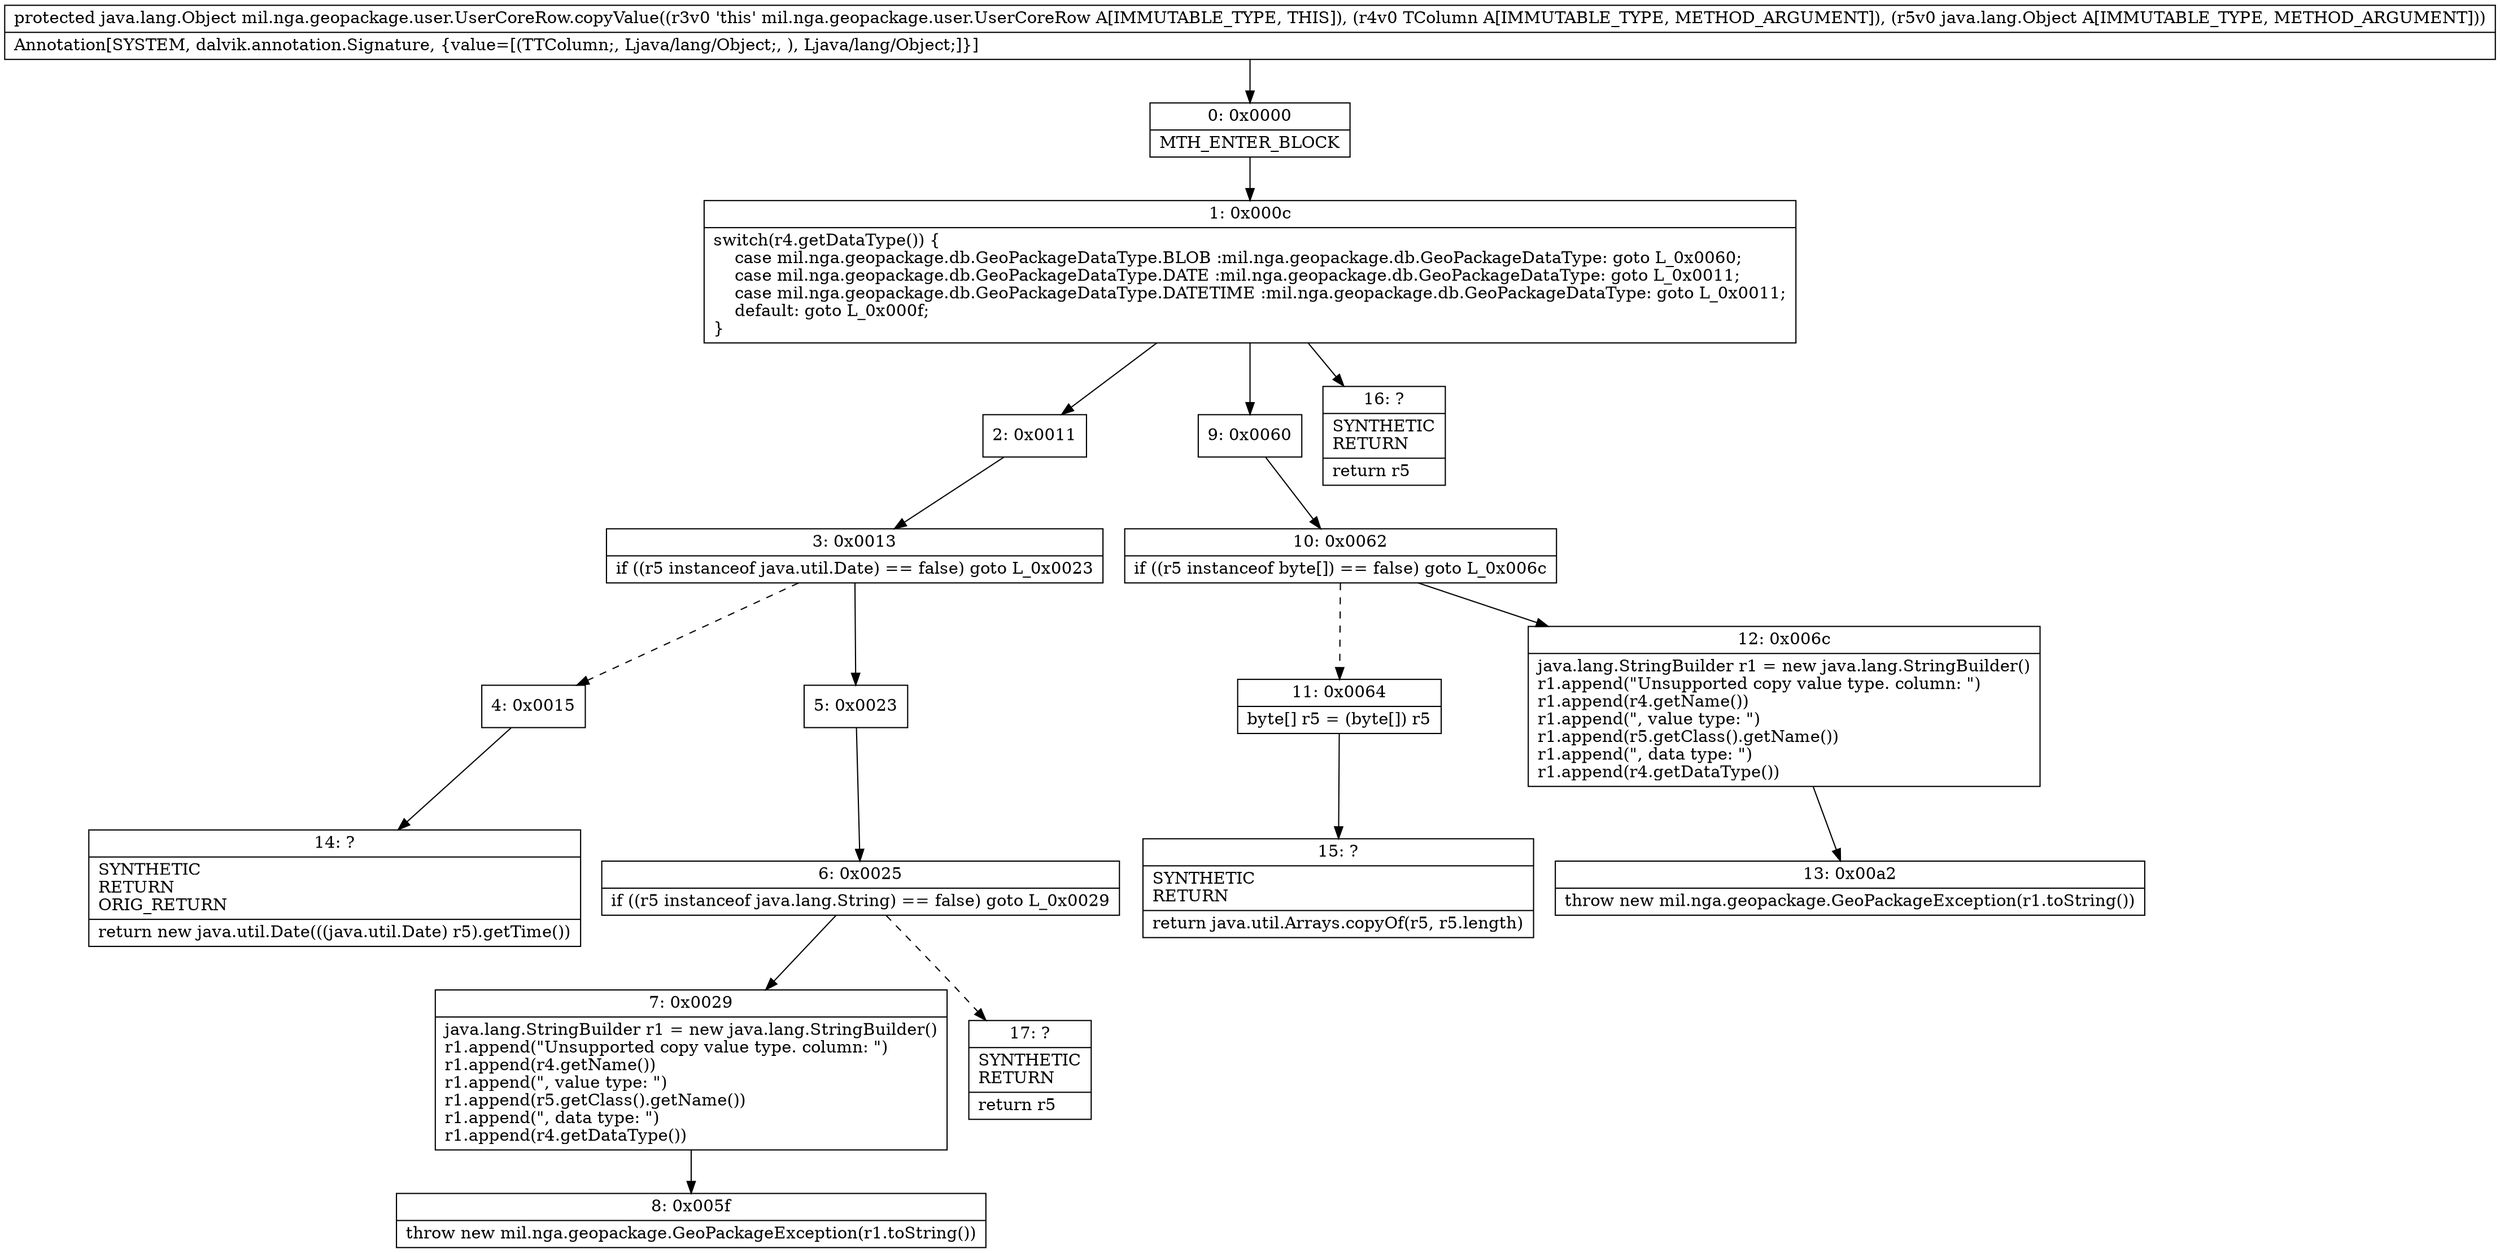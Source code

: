 digraph "CFG formil.nga.geopackage.user.UserCoreRow.copyValue(Lmil\/nga\/geopackage\/user\/UserColumn;Ljava\/lang\/Object;)Ljava\/lang\/Object;" {
Node_0 [shape=record,label="{0\:\ 0x0000|MTH_ENTER_BLOCK\l}"];
Node_1 [shape=record,label="{1\:\ 0x000c|switch(r4.getDataType()) \{\l    case mil.nga.geopackage.db.GeoPackageDataType.BLOB :mil.nga.geopackage.db.GeoPackageDataType: goto L_0x0060;\l    case mil.nga.geopackage.db.GeoPackageDataType.DATE :mil.nga.geopackage.db.GeoPackageDataType: goto L_0x0011;\l    case mil.nga.geopackage.db.GeoPackageDataType.DATETIME :mil.nga.geopackage.db.GeoPackageDataType: goto L_0x0011;\l    default: goto L_0x000f;\l\}\l}"];
Node_2 [shape=record,label="{2\:\ 0x0011}"];
Node_3 [shape=record,label="{3\:\ 0x0013|if ((r5 instanceof java.util.Date) == false) goto L_0x0023\l}"];
Node_4 [shape=record,label="{4\:\ 0x0015}"];
Node_5 [shape=record,label="{5\:\ 0x0023}"];
Node_6 [shape=record,label="{6\:\ 0x0025|if ((r5 instanceof java.lang.String) == false) goto L_0x0029\l}"];
Node_7 [shape=record,label="{7\:\ 0x0029|java.lang.StringBuilder r1 = new java.lang.StringBuilder()\lr1.append(\"Unsupported copy value type. column: \")\lr1.append(r4.getName())\lr1.append(\", value type: \")\lr1.append(r5.getClass().getName())\lr1.append(\", data type: \")\lr1.append(r4.getDataType())\l}"];
Node_8 [shape=record,label="{8\:\ 0x005f|throw new mil.nga.geopackage.GeoPackageException(r1.toString())\l}"];
Node_9 [shape=record,label="{9\:\ 0x0060}"];
Node_10 [shape=record,label="{10\:\ 0x0062|if ((r5 instanceof byte[]) == false) goto L_0x006c\l}"];
Node_11 [shape=record,label="{11\:\ 0x0064|byte[] r5 = (byte[]) r5\l}"];
Node_12 [shape=record,label="{12\:\ 0x006c|java.lang.StringBuilder r1 = new java.lang.StringBuilder()\lr1.append(\"Unsupported copy value type. column: \")\lr1.append(r4.getName())\lr1.append(\", value type: \")\lr1.append(r5.getClass().getName())\lr1.append(\", data type: \")\lr1.append(r4.getDataType())\l}"];
Node_13 [shape=record,label="{13\:\ 0x00a2|throw new mil.nga.geopackage.GeoPackageException(r1.toString())\l}"];
Node_14 [shape=record,label="{14\:\ ?|SYNTHETIC\lRETURN\lORIG_RETURN\l|return new java.util.Date(((java.util.Date) r5).getTime())\l}"];
Node_15 [shape=record,label="{15\:\ ?|SYNTHETIC\lRETURN\l|return java.util.Arrays.copyOf(r5, r5.length)\l}"];
Node_16 [shape=record,label="{16\:\ ?|SYNTHETIC\lRETURN\l|return r5\l}"];
Node_17 [shape=record,label="{17\:\ ?|SYNTHETIC\lRETURN\l|return r5\l}"];
MethodNode[shape=record,label="{protected java.lang.Object mil.nga.geopackage.user.UserCoreRow.copyValue((r3v0 'this' mil.nga.geopackage.user.UserCoreRow A[IMMUTABLE_TYPE, THIS]), (r4v0 TColumn A[IMMUTABLE_TYPE, METHOD_ARGUMENT]), (r5v0 java.lang.Object A[IMMUTABLE_TYPE, METHOD_ARGUMENT]))  | Annotation[SYSTEM, dalvik.annotation.Signature, \{value=[(TTColumn;, Ljava\/lang\/Object;, ), Ljava\/lang\/Object;]\}]\l}"];
MethodNode -> Node_0;
Node_0 -> Node_1;
Node_1 -> Node_2;
Node_1 -> Node_9;
Node_1 -> Node_16;
Node_2 -> Node_3;
Node_3 -> Node_4[style=dashed];
Node_3 -> Node_5;
Node_4 -> Node_14;
Node_5 -> Node_6;
Node_6 -> Node_7;
Node_6 -> Node_17[style=dashed];
Node_7 -> Node_8;
Node_9 -> Node_10;
Node_10 -> Node_11[style=dashed];
Node_10 -> Node_12;
Node_11 -> Node_15;
Node_12 -> Node_13;
}

